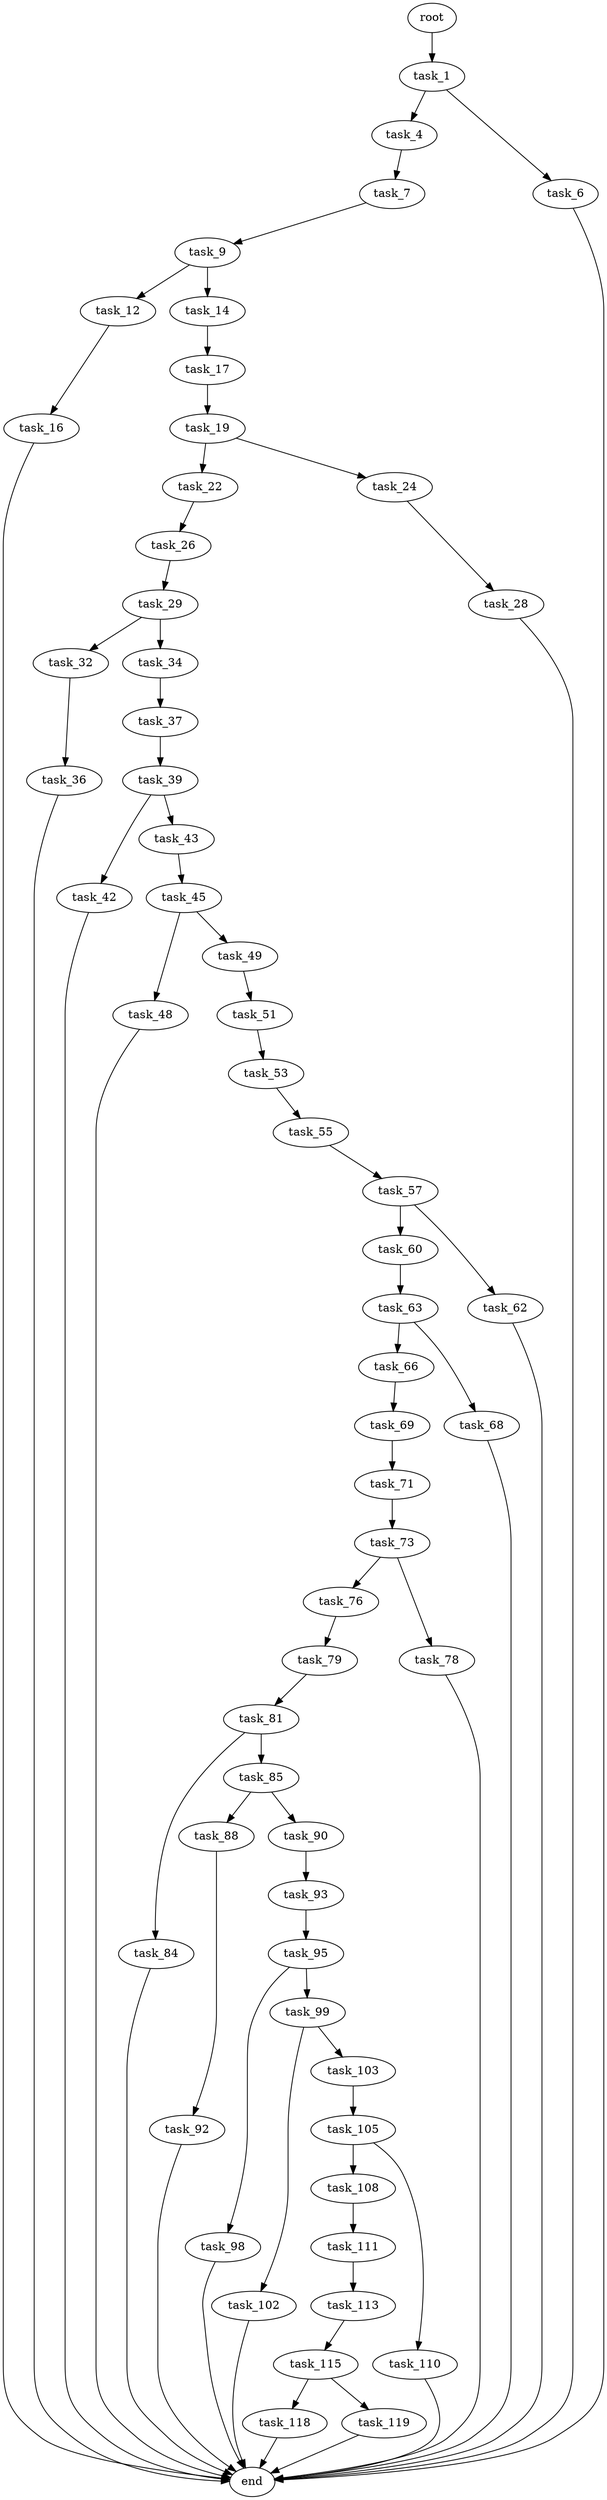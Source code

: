 digraph G {
  root [size="0.000000"];
  task_1 [size="25324772834.000000"];
  task_4 [size="8589934592.000000"];
  task_6 [size="549755813888.000000"];
  task_7 [size="9473470392.000000"];
  end [size="0.000000"];
  task_9 [size="8680335207.000000"];
  task_12 [size="3976325474.000000"];
  task_14 [size="3498391038.000000"];
  task_16 [size="5667064918.000000"];
  task_17 [size="549755813888.000000"];
  task_19 [size="1073741824000.000000"];
  task_22 [size="20090958508.000000"];
  task_24 [size="68719476736.000000"];
  task_26 [size="368293445632.000000"];
  task_28 [size="1016854309311.000000"];
  task_29 [size="68719476736.000000"];
  task_32 [size="231928233984.000000"];
  task_34 [size="8589934592.000000"];
  task_36 [size="549755813888.000000"];
  task_37 [size="2126737897.000000"];
  task_39 [size="72909021972.000000"];
  task_42 [size="634484359.000000"];
  task_43 [size="16471718134.000000"];
  task_45 [size="28991029248.000000"];
  task_48 [size="782757789696.000000"];
  task_49 [size="2127268516.000000"];
  task_51 [size="43898266088.000000"];
  task_53 [size="1073741824000.000000"];
  task_55 [size="782757789696.000000"];
  task_57 [size="369614431691.000000"];
  task_60 [size="196471732558.000000"];
  task_62 [size="4939911004.000000"];
  task_63 [size="231928233984.000000"];
  task_66 [size="8398513819.000000"];
  task_68 [size="21452278026.000000"];
  task_69 [size="3237979420.000000"];
  task_71 [size="30477643956.000000"];
  task_73 [size="549755813888.000000"];
  task_76 [size="833703599328.000000"];
  task_78 [size="33856174720.000000"];
  task_79 [size="40317593700.000000"];
  task_81 [size="85220330783.000000"];
  task_84 [size="368293445632.000000"];
  task_85 [size="6901849586.000000"];
  task_88 [size="7500334773.000000"];
  task_90 [size="865918096420.000000"];
  task_92 [size="5874776837.000000"];
  task_93 [size="31233503509.000000"];
  task_95 [size="30374672199.000000"];
  task_98 [size="7148273472.000000"];
  task_99 [size="1824137487.000000"];
  task_102 [size="21882000252.000000"];
  task_103 [size="38966684714.000000"];
  task_105 [size="23776108696.000000"];
  task_108 [size="18275666443.000000"];
  task_110 [size="4575202058.000000"];
  task_111 [size="4146572803.000000"];
  task_113 [size="4822669653.000000"];
  task_115 [size="322025883999.000000"];
  task_118 [size="4080807410.000000"];
  task_119 [size="220893816584.000000"];

  root -> task_1 [size="1.000000"];
  task_1 -> task_4 [size="536870912.000000"];
  task_1 -> task_6 [size="536870912.000000"];
  task_4 -> task_7 [size="33554432.000000"];
  task_6 -> end [size="1.000000"];
  task_7 -> task_9 [size="301989888.000000"];
  task_9 -> task_12 [size="411041792.000000"];
  task_9 -> task_14 [size="411041792.000000"];
  task_12 -> task_16 [size="209715200.000000"];
  task_14 -> task_17 [size="75497472.000000"];
  task_16 -> end [size="1.000000"];
  task_17 -> task_19 [size="536870912.000000"];
  task_19 -> task_22 [size="838860800.000000"];
  task_19 -> task_24 [size="838860800.000000"];
  task_22 -> task_26 [size="75497472.000000"];
  task_24 -> task_28 [size="134217728.000000"];
  task_26 -> task_29 [size="411041792.000000"];
  task_28 -> end [size="1.000000"];
  task_29 -> task_32 [size="134217728.000000"];
  task_29 -> task_34 [size="134217728.000000"];
  task_32 -> task_36 [size="301989888.000000"];
  task_34 -> task_37 [size="33554432.000000"];
  task_36 -> end [size="1.000000"];
  task_37 -> task_39 [size="33554432.000000"];
  task_39 -> task_42 [size="134217728.000000"];
  task_39 -> task_43 [size="134217728.000000"];
  task_42 -> end [size="1.000000"];
  task_43 -> task_45 [size="536870912.000000"];
  task_45 -> task_48 [size="75497472.000000"];
  task_45 -> task_49 [size="75497472.000000"];
  task_48 -> end [size="1.000000"];
  task_49 -> task_51 [size="33554432.000000"];
  task_51 -> task_53 [size="838860800.000000"];
  task_53 -> task_55 [size="838860800.000000"];
  task_55 -> task_57 [size="679477248.000000"];
  task_57 -> task_60 [size="301989888.000000"];
  task_57 -> task_62 [size="301989888.000000"];
  task_60 -> task_63 [size="301989888.000000"];
  task_62 -> end [size="1.000000"];
  task_63 -> task_66 [size="301989888.000000"];
  task_63 -> task_68 [size="301989888.000000"];
  task_66 -> task_69 [size="301989888.000000"];
  task_68 -> end [size="1.000000"];
  task_69 -> task_71 [size="209715200.000000"];
  task_71 -> task_73 [size="536870912.000000"];
  task_73 -> task_76 [size="536870912.000000"];
  task_73 -> task_78 [size="536870912.000000"];
  task_76 -> task_79 [size="679477248.000000"];
  task_78 -> end [size="1.000000"];
  task_79 -> task_81 [size="679477248.000000"];
  task_81 -> task_84 [size="75497472.000000"];
  task_81 -> task_85 [size="75497472.000000"];
  task_84 -> end [size="1.000000"];
  task_85 -> task_88 [size="301989888.000000"];
  task_85 -> task_90 [size="301989888.000000"];
  task_88 -> task_92 [size="134217728.000000"];
  task_90 -> task_93 [size="536870912.000000"];
  task_92 -> end [size="1.000000"];
  task_93 -> task_95 [size="838860800.000000"];
  task_95 -> task_98 [size="33554432.000000"];
  task_95 -> task_99 [size="33554432.000000"];
  task_98 -> end [size="1.000000"];
  task_99 -> task_102 [size="75497472.000000"];
  task_99 -> task_103 [size="75497472.000000"];
  task_102 -> end [size="1.000000"];
  task_103 -> task_105 [size="679477248.000000"];
  task_105 -> task_108 [size="536870912.000000"];
  task_105 -> task_110 [size="536870912.000000"];
  task_108 -> task_111 [size="301989888.000000"];
  task_110 -> end [size="1.000000"];
  task_111 -> task_113 [size="75497472.000000"];
  task_113 -> task_115 [size="75497472.000000"];
  task_115 -> task_118 [size="301989888.000000"];
  task_115 -> task_119 [size="301989888.000000"];
  task_118 -> end [size="1.000000"];
  task_119 -> end [size="1.000000"];
}
